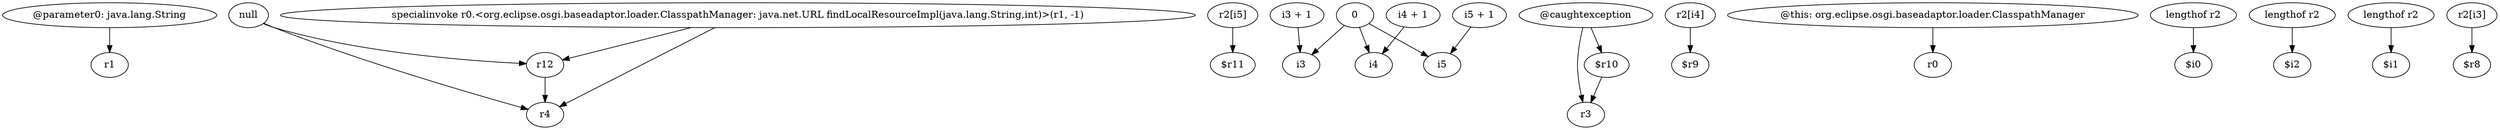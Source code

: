 digraph g {
0[label="@parameter0: java.lang.String"]
1[label="r1"]
0->1[label=""]
2[label="null"]
3[label="r12"]
2->3[label=""]
4[label="r2[i5]"]
5[label="$r11"]
4->5[label=""]
6[label="i3 + 1"]
7[label="i3"]
6->7[label=""]
8[label="@caughtexception"]
9[label="r3"]
8->9[label=""]
10[label="$r10"]
10->9[label=""]
11[label="r4"]
2->11[label=""]
12[label="r2[i4]"]
13[label="$r9"]
12->13[label=""]
14[label="@this: org.eclipse.osgi.baseadaptor.loader.ClasspathManager"]
15[label="r0"]
14->15[label=""]
8->10[label=""]
16[label="lengthof r2"]
17[label="$i0"]
16->17[label=""]
18[label="lengthof r2"]
19[label="$i2"]
18->19[label=""]
20[label="specialinvoke r0.<org.eclipse.osgi.baseadaptor.loader.ClasspathManager: java.net.URL findLocalResourceImpl(java.lang.String,int)>(r1, -1)"]
20->11[label=""]
21[label="0"]
22[label="i4"]
21->22[label=""]
23[label="lengthof r2"]
24[label="$i1"]
23->24[label=""]
3->11[label=""]
25[label="i5"]
21->25[label=""]
26[label="i5 + 1"]
26->25[label=""]
27[label="i4 + 1"]
27->22[label=""]
21->7[label=""]
20->3[label=""]
28[label="r2[i3]"]
29[label="$r8"]
28->29[label=""]
}